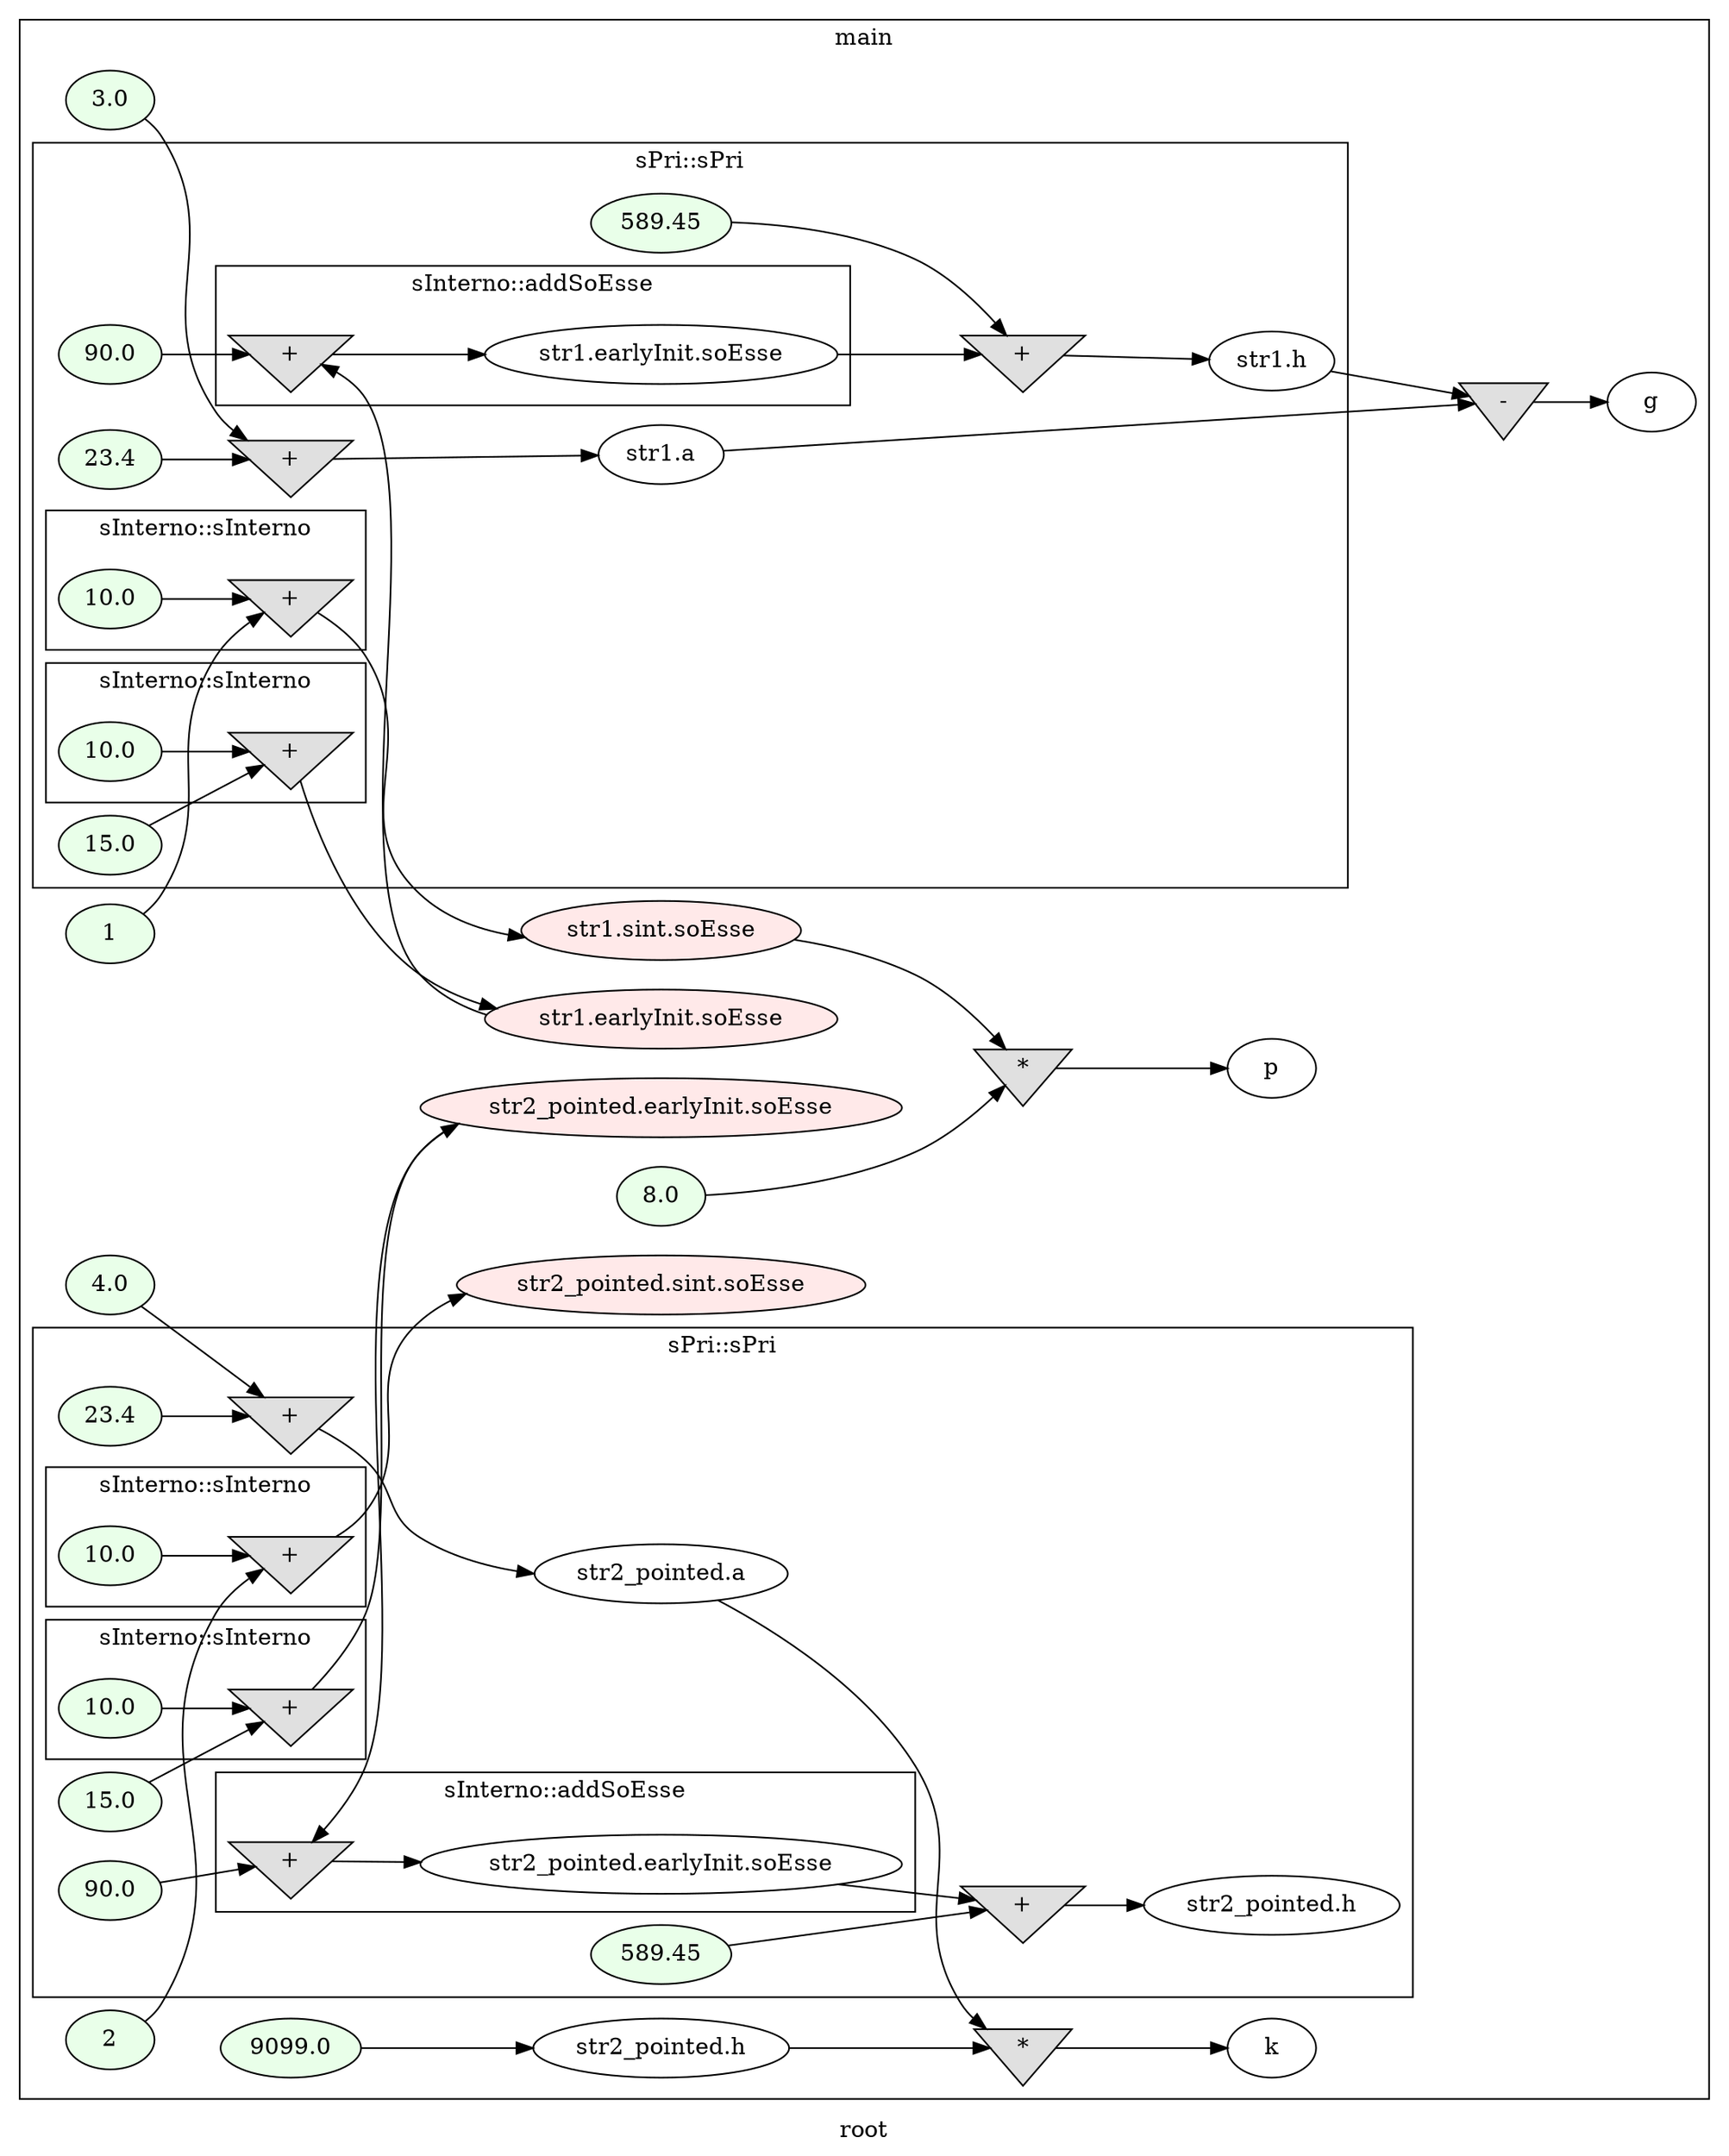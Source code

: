digraph G
{
rankdir=LR;
label = "root";
subgraph cluster_1 {
label = "main";
parent = "G";
startinglines = "28_38_38";
	node_000001 [ label = "3.0", style=filled, fillcolor="#E9FFE9", startinglines=39 ]
	node_000002 [ label = "1", style=filled, fillcolor="#E9FFE9", startinglines=39 ]
	node_000012 [ label = "str1.earlyInit.soEsse", style=filled, fillcolor="#FFE9E9", startinglines=11 ]
	node_000016 [ label = "str1.sint.soEsse", style=filled, fillcolor="#FFE9E9", startinglines=11 ]
	node_000026 [ label = "4.0", style=filled, fillcolor="#E9FFE9", startinglines=40 ]
	node_000027 [ label = "2", style=filled, fillcolor="#E9FFE9", startinglines=40 ]
	node_000034 [ label = "str2_pointed.earlyInit.soEsse", style=filled, fillcolor="#FFE9E9", startinglines=11 ]
	node_000038 [ label = "str2_pointed.sint.soEsse", style=filled, fillcolor="#FFE9E9", startinglines=11 ]
	node_000048 [ label = "9099.0", style=filled, fillcolor="#E9FFE9", startinglines=42 ]
	node_000049 [ label = "str2_pointed.h", startingline=42 ]
	node_000050 [ label = "8.0", style=filled, fillcolor="#E9FFE9", startinglines=44 ]
	node_000051 [ label = "*", shape=invtriangle, style=filled, fillcolor="#E0E0E0", startinglines=44 ]
	node_000052 [ label = "p", startingline=44 ]
	node_000053 [ label = "-", shape=invtriangle, style=filled, fillcolor="#E0E0E0", startinglines=46 ]
	node_000054 [ label = "g", startingline=46 ]
	node_000055 [ label = "*", shape=invtriangle, style=filled, fillcolor="#E0E0E0", startinglines=47 ]
	node_000056 [ label = "k", startingline=47 ]
subgraph cluster_2 {
label = "sPri::sPri";
parent = "cluster_1";
startinglines = "38_38_39";
	node_000008 [ label = "15.0", style=filled, fillcolor="#E9FFE9", startinglines=29 ]
	node_000017 [ label = "23.4", style=filled, fillcolor="#E9FFE9", startinglines=32 ]
	node_000018 [ label = "+", shape=invtriangle, style=filled, fillcolor="#E0E0E0", startinglines=32 ]
	node_000019 [ label = "str1.a", startingline=32 ]
	node_000020 [ label = "90.0", style=filled, fillcolor="#E9FFE9", startinglines=33 ]
	node_000023 [ label = "589.45", style=filled, fillcolor="#E9FFE9", startinglines=34 ]
	node_000024 [ label = "+", shape=invtriangle, style=filled, fillcolor="#E0E0E0", startinglines=34 ]
	node_000025 [ label = "str1.h", startingline=34 ]
subgraph cluster_3 {
label = "sInterno::sInterno";
parent = "cluster_2";
startinglines = "38_39_29";
	node_000010 [ label = "10.0", style=filled, fillcolor="#E9FFE9", startinglines=11 ]
	node_000011 [ label = "+", shape=invtriangle, style=filled, fillcolor="#E0E0E0", startinglines=11 ]
}
subgraph cluster_4 {
label = "sInterno::sInterno";
parent = "cluster_2";
startinglines = "29_11_30";
	node_000014 [ label = "10.0", style=filled, fillcolor="#E9FFE9", startinglines=11 ]
	node_000015 [ label = "+", shape=invtriangle, style=filled, fillcolor="#E0E0E0", startinglines=11 ]
}
subgraph cluster_5 {
label = "sInterno::addSoEsse";
parent = "cluster_2";
startinglines = "11_32_33";
	node_000021 [ label = "+", shape=invtriangle, style=filled, fillcolor="#E0E0E0", startinglines=16 ]
	node_000022 [ label = "str1.earlyInit.soEsse", startingline=16 ]
}
}
subgraph cluster_6 {
label = "sPri::sPri";
parent = "cluster_1";
startinglines = "16_34_40";
	node_000031 [ label = "15.0", style=filled, fillcolor="#E9FFE9", startinglines=29 ]
	node_000039 [ label = "23.4", style=filled, fillcolor="#E9FFE9", startinglines=32 ]
	node_000040 [ label = "+", shape=invtriangle, style=filled, fillcolor="#E0E0E0", startinglines=32 ]
	node_000041 [ label = "str2_pointed.a", startingline=32 ]
	node_000042 [ label = "90.0", style=filled, fillcolor="#E9FFE9", startinglines=33 ]
	node_000045 [ label = "589.45", style=filled, fillcolor="#E9FFE9", startinglines=34 ]
	node_000046 [ label = "+", shape=invtriangle, style=filled, fillcolor="#E0E0E0", startinglines=34 ]
	node_000047 [ label = "str2_pointed.h", startingline=34 ]
subgraph cluster_7 {
label = "sInterno::sInterno";
parent = "cluster_6";
startinglines = "34_40_29";
	node_000032 [ label = "10.0", style=filled, fillcolor="#E9FFE9", startinglines=11 ]
	node_000033 [ label = "+", shape=invtriangle, style=filled, fillcolor="#E0E0E0", startinglines=11 ]
}
subgraph cluster_8 {
label = "sInterno::sInterno";
parent = "cluster_6";
startinglines = "29_11_30";
	node_000036 [ label = "10.0", style=filled, fillcolor="#E9FFE9", startinglines=11 ]
	node_000037 [ label = "+", shape=invtriangle, style=filled, fillcolor="#E0E0E0", startinglines=11 ]
}
subgraph cluster_9 {
label = "sInterno::addSoEsse";
parent = "cluster_6";
startinglines = "11_32_33";
	node_000043 [ label = "+", shape=invtriangle, style=filled, fillcolor="#E0E0E0", startinglines=16 ]
	node_000044 [ label = "str2_pointed.earlyInit.soEsse", startingline=16 ]
}
}
}
	node_000001 -> node_000018
	node_000002 -> node_000015
	node_000012 -> node_000021
	node_000016 -> node_000051
	node_000026 -> node_000040
	node_000027 -> node_000037
	node_000034 -> node_000043
	node_000048 -> node_000049
	node_000049 -> node_000055
	node_000050 -> node_000051
	node_000051 -> node_000052
	node_000053 -> node_000054
	node_000055 -> node_000056
	node_000008 -> node_000011
	node_000017 -> node_000018
	node_000018 -> node_000019
	node_000019 -> node_000053
	node_000020 -> node_000021
	node_000023 -> node_000024
	node_000024 -> node_000025
	node_000025 -> node_000053
	node_000010 -> node_000011
	node_000011 -> node_000012
	node_000014 -> node_000015
	node_000015 -> node_000016
	node_000021 -> node_000022
	node_000022 -> node_000024
	node_000031 -> node_000033
	node_000039 -> node_000040
	node_000040 -> node_000041
	node_000041 -> node_000055
	node_000042 -> node_000043
	node_000045 -> node_000046
	node_000046 -> node_000047
	node_000032 -> node_000033
	node_000033 -> node_000034
	node_000036 -> node_000037
	node_000037 -> node_000038
	node_000043 -> node_000044
	node_000044 -> node_000046
}
